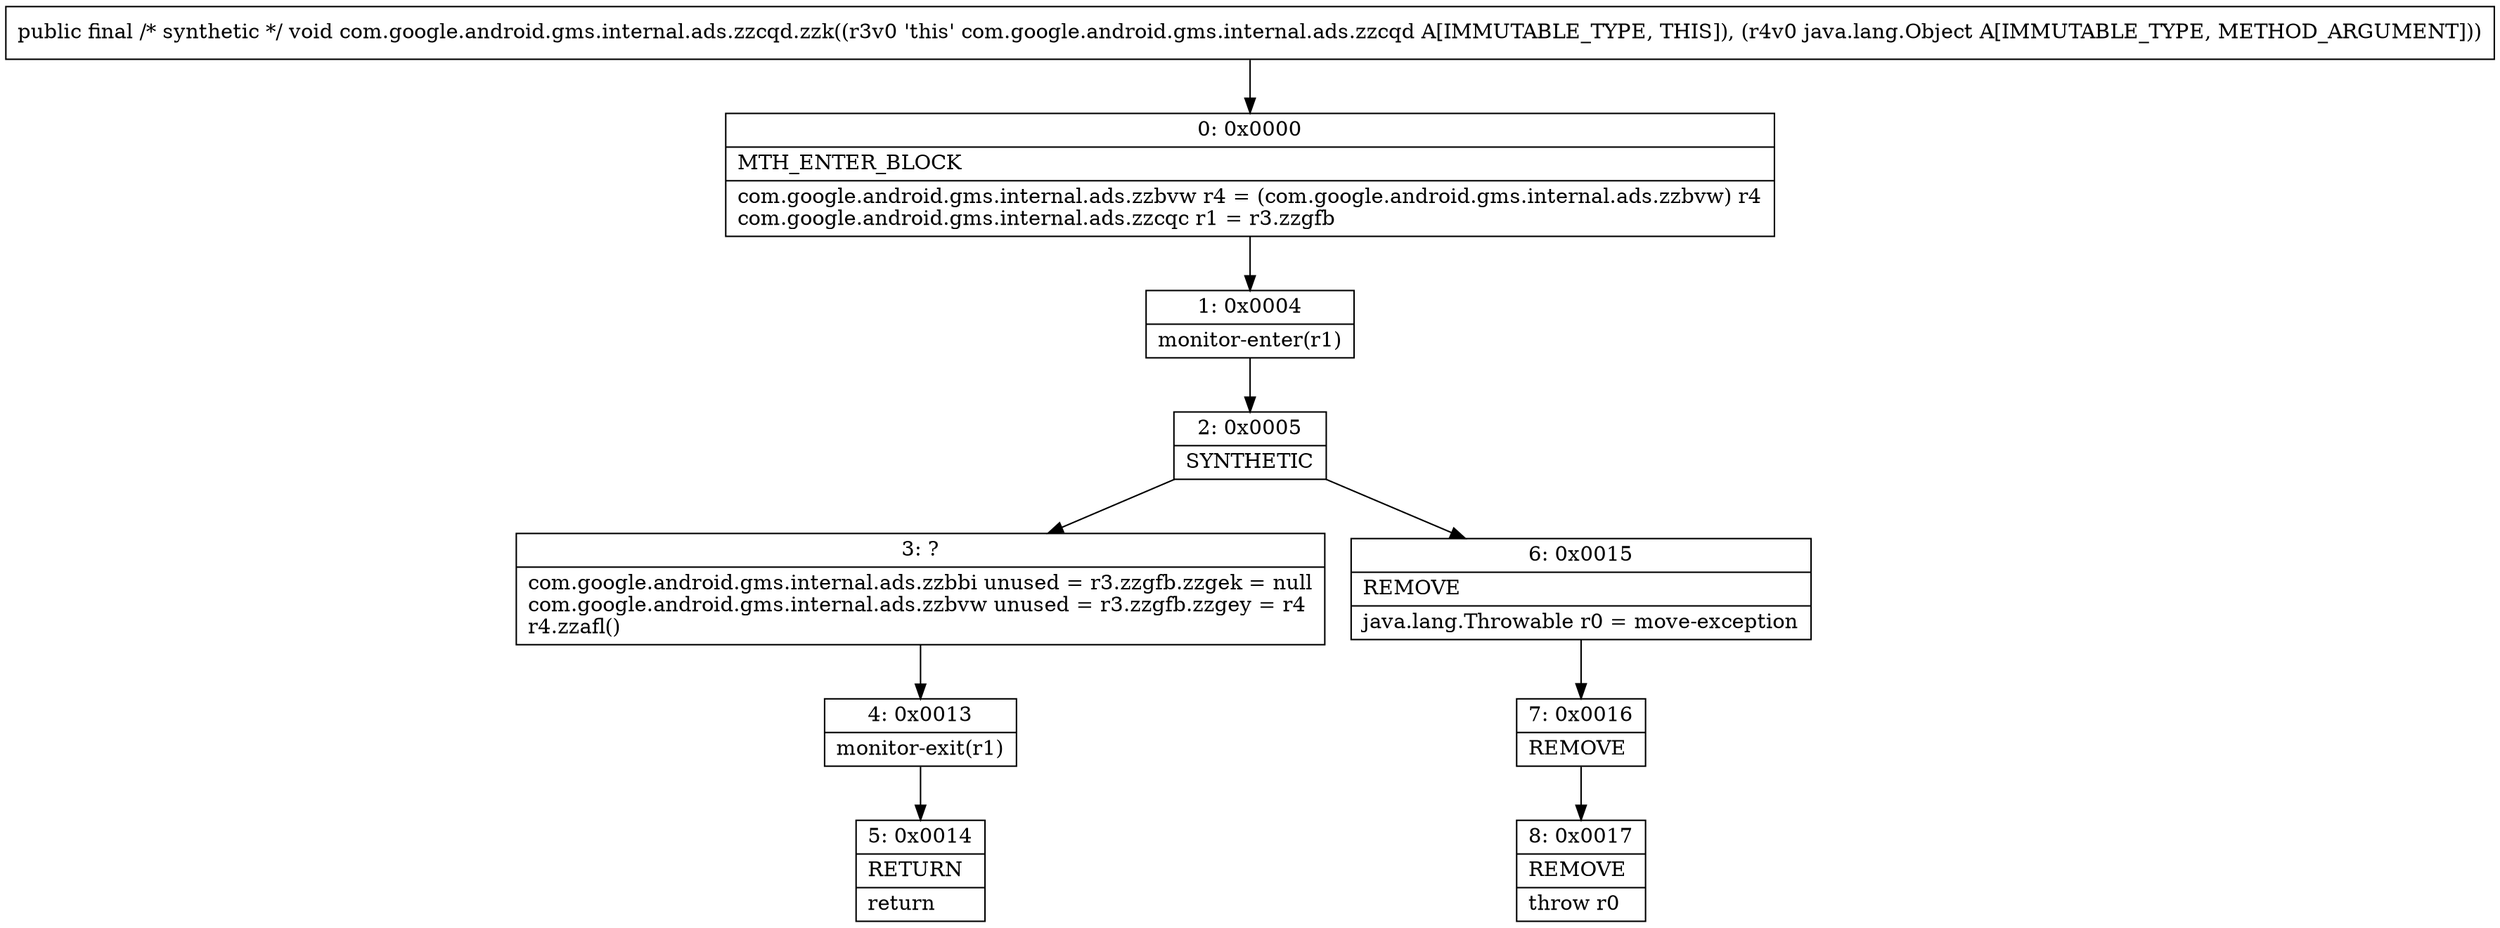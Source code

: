 digraph "CFG forcom.google.android.gms.internal.ads.zzcqd.zzk(Ljava\/lang\/Object;)V" {
Node_0 [shape=record,label="{0\:\ 0x0000|MTH_ENTER_BLOCK\l|com.google.android.gms.internal.ads.zzbvw r4 = (com.google.android.gms.internal.ads.zzbvw) r4\lcom.google.android.gms.internal.ads.zzcqc r1 = r3.zzgfb\l}"];
Node_1 [shape=record,label="{1\:\ 0x0004|monitor\-enter(r1)\l}"];
Node_2 [shape=record,label="{2\:\ 0x0005|SYNTHETIC\l}"];
Node_3 [shape=record,label="{3\:\ ?|com.google.android.gms.internal.ads.zzbbi unused = r3.zzgfb.zzgek = null\lcom.google.android.gms.internal.ads.zzbvw unused = r3.zzgfb.zzgey = r4\lr4.zzafl()\l}"];
Node_4 [shape=record,label="{4\:\ 0x0013|monitor\-exit(r1)\l}"];
Node_5 [shape=record,label="{5\:\ 0x0014|RETURN\l|return\l}"];
Node_6 [shape=record,label="{6\:\ 0x0015|REMOVE\l|java.lang.Throwable r0 = move\-exception\l}"];
Node_7 [shape=record,label="{7\:\ 0x0016|REMOVE\l}"];
Node_8 [shape=record,label="{8\:\ 0x0017|REMOVE\l|throw r0\l}"];
MethodNode[shape=record,label="{public final \/* synthetic *\/ void com.google.android.gms.internal.ads.zzcqd.zzk((r3v0 'this' com.google.android.gms.internal.ads.zzcqd A[IMMUTABLE_TYPE, THIS]), (r4v0 java.lang.Object A[IMMUTABLE_TYPE, METHOD_ARGUMENT])) }"];
MethodNode -> Node_0;
Node_0 -> Node_1;
Node_1 -> Node_2;
Node_2 -> Node_3;
Node_2 -> Node_6;
Node_3 -> Node_4;
Node_4 -> Node_5;
Node_6 -> Node_7;
Node_7 -> Node_8;
}

